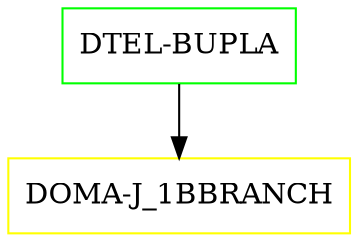 digraph G {
  "DTEL-BUPLA" [shape=box,color=green];
  "DOMA-J_1BBRANCH" [shape=box,color=yellow,URL="./DOMA_J_1BBRANCH.html"];
  "DTEL-BUPLA" -> "DOMA-J_1BBRANCH";
}

